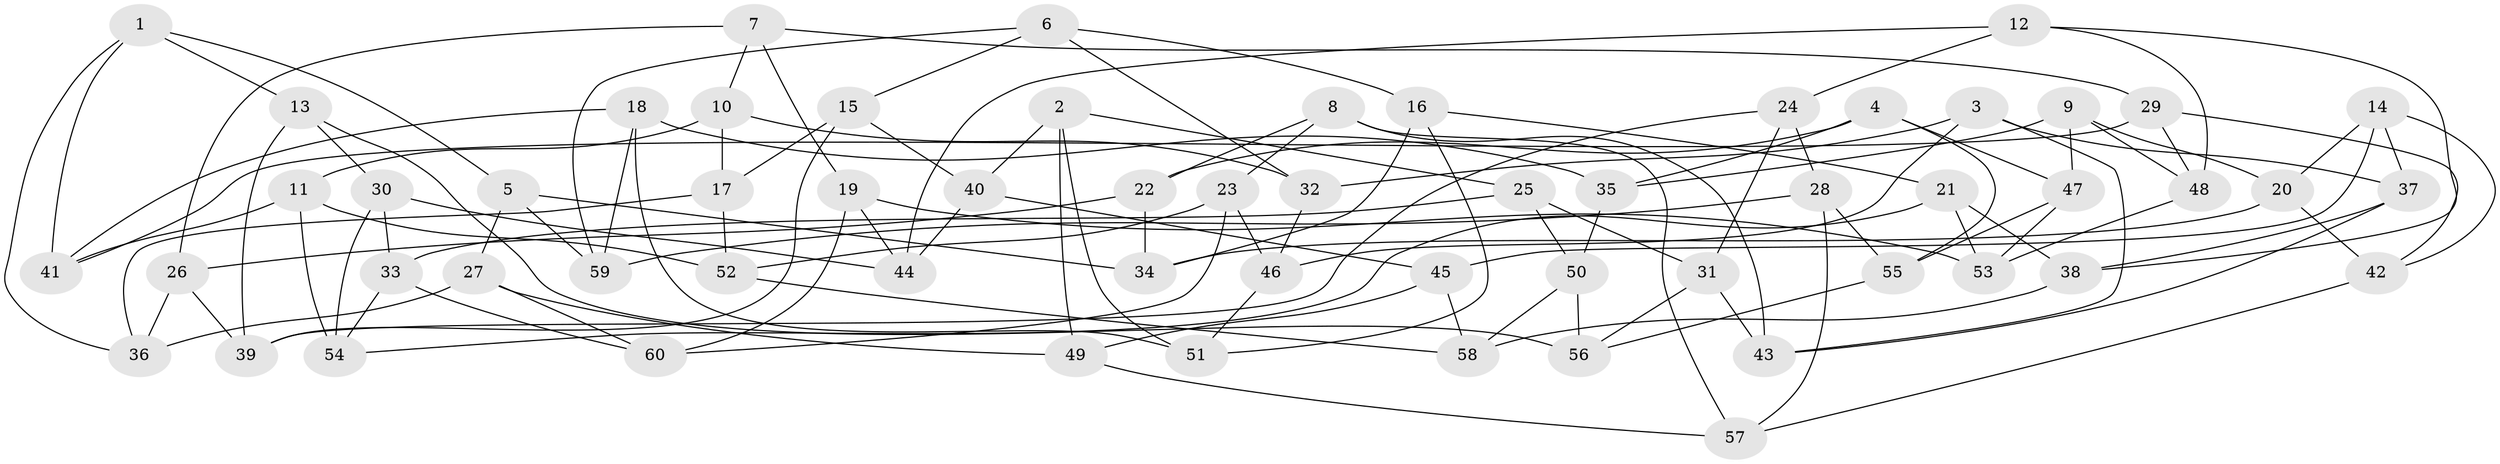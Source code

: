 // Generated by graph-tools (version 1.1) at 2025/11/02/27/25 16:11:42]
// undirected, 60 vertices, 120 edges
graph export_dot {
graph [start="1"]
  node [color=gray90,style=filled];
  1;
  2;
  3;
  4;
  5;
  6;
  7;
  8;
  9;
  10;
  11;
  12;
  13;
  14;
  15;
  16;
  17;
  18;
  19;
  20;
  21;
  22;
  23;
  24;
  25;
  26;
  27;
  28;
  29;
  30;
  31;
  32;
  33;
  34;
  35;
  36;
  37;
  38;
  39;
  40;
  41;
  42;
  43;
  44;
  45;
  46;
  47;
  48;
  49;
  50;
  51;
  52;
  53;
  54;
  55;
  56;
  57;
  58;
  59;
  60;
  1 -- 13;
  1 -- 5;
  1 -- 41;
  1 -- 36;
  2 -- 51;
  2 -- 49;
  2 -- 40;
  2 -- 25;
  3 -- 37;
  3 -- 43;
  3 -- 32;
  3 -- 46;
  4 -- 55;
  4 -- 47;
  4 -- 35;
  4 -- 22;
  5 -- 59;
  5 -- 34;
  5 -- 27;
  6 -- 16;
  6 -- 59;
  6 -- 15;
  6 -- 32;
  7 -- 10;
  7 -- 29;
  7 -- 26;
  7 -- 19;
  8 -- 57;
  8 -- 43;
  8 -- 22;
  8 -- 23;
  9 -- 35;
  9 -- 20;
  9 -- 48;
  9 -- 47;
  10 -- 32;
  10 -- 11;
  10 -- 17;
  11 -- 41;
  11 -- 52;
  11 -- 54;
  12 -- 44;
  12 -- 24;
  12 -- 48;
  12 -- 38;
  13 -- 39;
  13 -- 30;
  13 -- 56;
  14 -- 42;
  14 -- 20;
  14 -- 45;
  14 -- 37;
  15 -- 17;
  15 -- 40;
  15 -- 39;
  16 -- 51;
  16 -- 21;
  16 -- 34;
  17 -- 52;
  17 -- 36;
  18 -- 59;
  18 -- 41;
  18 -- 35;
  18 -- 51;
  19 -- 60;
  19 -- 44;
  19 -- 53;
  20 -- 42;
  20 -- 34;
  21 -- 53;
  21 -- 54;
  21 -- 38;
  22 -- 34;
  22 -- 26;
  23 -- 60;
  23 -- 46;
  23 -- 52;
  24 -- 39;
  24 -- 28;
  24 -- 31;
  25 -- 50;
  25 -- 33;
  25 -- 31;
  26 -- 39;
  26 -- 36;
  27 -- 49;
  27 -- 36;
  27 -- 60;
  28 -- 59;
  28 -- 55;
  28 -- 57;
  29 -- 42;
  29 -- 41;
  29 -- 48;
  30 -- 44;
  30 -- 33;
  30 -- 54;
  31 -- 56;
  31 -- 43;
  32 -- 46;
  33 -- 60;
  33 -- 54;
  35 -- 50;
  37 -- 38;
  37 -- 43;
  38 -- 58;
  40 -- 44;
  40 -- 45;
  42 -- 57;
  45 -- 58;
  45 -- 49;
  46 -- 51;
  47 -- 53;
  47 -- 55;
  48 -- 53;
  49 -- 57;
  50 -- 56;
  50 -- 58;
  52 -- 58;
  55 -- 56;
}

